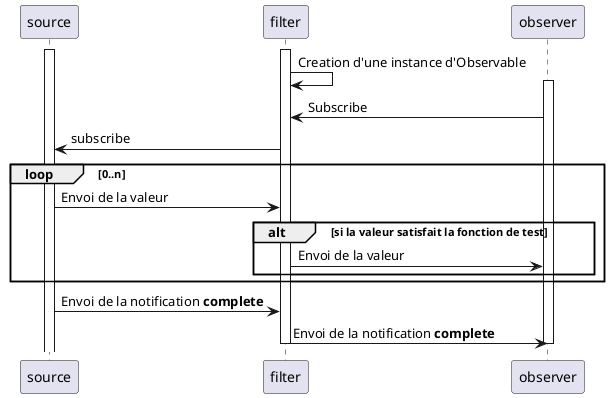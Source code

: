 @startuml
activate source
activate filter
filter -> filter : Creation d'une instance d'Observable
activate observer
observer -> filter : Subscribe
filter -> source : subscribe
loop 0..n
  source -> filter : Envoi de la valeur
  alt si la valeur satisfait la fonction de test
    filter -> observer : Envoi de la valeur
  end
end
source -> filter : Envoi de la notification **complete**
filter -> observer : Envoi de la notification **complete**
deactivate filter
deactivate observer
@enduml